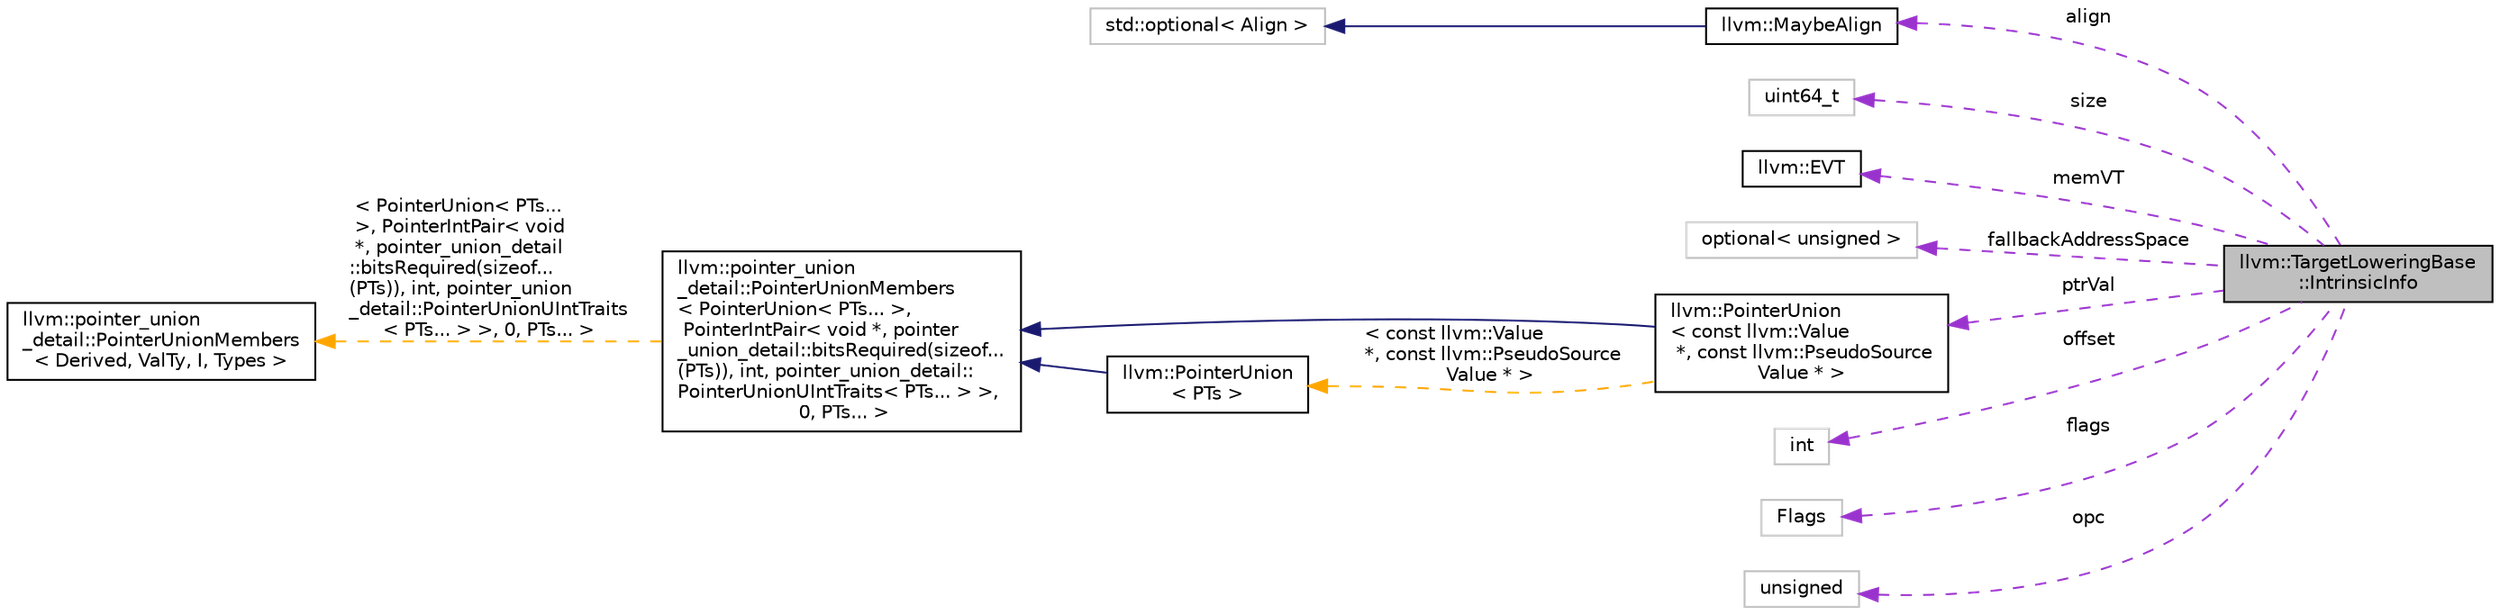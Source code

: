 digraph "llvm::TargetLoweringBase::IntrinsicInfo"
{
 // LATEX_PDF_SIZE
  bgcolor="transparent";
  edge [fontname="Helvetica",fontsize="10",labelfontname="Helvetica",labelfontsize="10"];
  node [fontname="Helvetica",fontsize="10",shape=record];
  rankdir="LR";
  Node1 [label="llvm::TargetLoweringBase\l::IntrinsicInfo",height=0.2,width=0.4,color="black", fillcolor="grey75", style="filled", fontcolor="black",tooltip=" "];
  Node2 -> Node1 [dir="back",color="darkorchid3",fontsize="10",style="dashed",label=" align" ,fontname="Helvetica"];
  Node2 [label="llvm::MaybeAlign",height=0.2,width=0.4,color="black",URL="$structllvm_1_1MaybeAlign.html",tooltip="This struct is a compact representation of a valid (power of two) or undefined (0) alignment."];
  Node3 -> Node2 [dir="back",color="midnightblue",fontsize="10",style="solid",fontname="Helvetica"];
  Node3 [label="std::optional\< Align \>",height=0.2,width=0.4,color="grey75",tooltip=" "];
  Node4 -> Node1 [dir="back",color="darkorchid3",fontsize="10",style="dashed",label=" size" ,fontname="Helvetica"];
  Node4 [label="uint64_t",height=0.2,width=0.4,color="grey75",tooltip=" "];
  Node5 -> Node1 [dir="back",color="darkorchid3",fontsize="10",style="dashed",label=" memVT" ,fontname="Helvetica"];
  Node5 [label="llvm::EVT",height=0.2,width=0.4,color="black",URL="$structllvm_1_1EVT.html",tooltip="Extended Value Type."];
  Node6 -> Node1 [dir="back",color="darkorchid3",fontsize="10",style="dashed",label=" fallbackAddressSpace" ,fontname="Helvetica"];
  Node6 [label="optional\< unsigned \>",height=0.2,width=0.4,color="grey75",tooltip=" "];
  Node7 -> Node1 [dir="back",color="darkorchid3",fontsize="10",style="dashed",label=" ptrVal" ,fontname="Helvetica"];
  Node7 [label="llvm::PointerUnion\l\< const llvm::Value\l *, const llvm::PseudoSource\lValue * \>",height=0.2,width=0.4,color="black",URL="$classllvm_1_1PointerUnion.html",tooltip=" "];
  Node8 -> Node7 [dir="back",color="midnightblue",fontsize="10",style="solid",fontname="Helvetica"];
  Node8 [label="llvm::pointer_union\l_detail::PointerUnionMembers\l\< PointerUnion\< PTs... \>,\l PointerIntPair\< void *, pointer\l_union_detail::bitsRequired(sizeof...\l(PTs)), int, pointer_union_detail::\lPointerUnionUIntTraits\< PTs... \> \>,\l 0, PTs... \>",height=0.2,width=0.4,color="black",URL="$classllvm_1_1pointer__union__detail_1_1PointerUnionMembers.html",tooltip=" "];
  Node9 -> Node8 [dir="back",color="orange",fontsize="10",style="dashed",label=" \< PointerUnion\< PTs...\l \>, PointerIntPair\< void\l *, pointer_union_detail\l::bitsRequired(sizeof...\l(PTs)), int, pointer_union\l_detail::PointerUnionUIntTraits\l\< PTs... \> \>, 0, PTs... \>" ,fontname="Helvetica"];
  Node9 [label="llvm::pointer_union\l_detail::PointerUnionMembers\l\< Derived, ValTy, I, Types \>",height=0.2,width=0.4,color="black",URL="$classllvm_1_1pointer__union__detail_1_1PointerUnionMembers.html",tooltip=" "];
  Node10 -> Node7 [dir="back",color="orange",fontsize="10",style="dashed",label=" \< const llvm::Value\l *, const llvm::PseudoSource\lValue * \>" ,fontname="Helvetica"];
  Node10 [label="llvm::PointerUnion\l\< PTs \>",height=0.2,width=0.4,color="black",URL="$classllvm_1_1PointerUnion.html",tooltip="A discriminated union of two or more pointer types, with the discriminator in the low bit of the poin..."];
  Node8 -> Node10 [dir="back",color="midnightblue",fontsize="10",style="solid",fontname="Helvetica"];
  Node11 -> Node1 [dir="back",color="darkorchid3",fontsize="10",style="dashed",label=" offset" ,fontname="Helvetica"];
  Node11 [label="int",height=0.2,width=0.4,color="grey75",tooltip=" "];
  Node12 -> Node1 [dir="back",color="darkorchid3",fontsize="10",style="dashed",label=" flags" ,fontname="Helvetica"];
  Node12 [label="Flags",height=0.2,width=0.4,color="grey75",tooltip=" "];
  Node13 -> Node1 [dir="back",color="darkorchid3",fontsize="10",style="dashed",label=" opc" ,fontname="Helvetica"];
  Node13 [label="unsigned",height=0.2,width=0.4,color="grey75",tooltip=" "];
}
